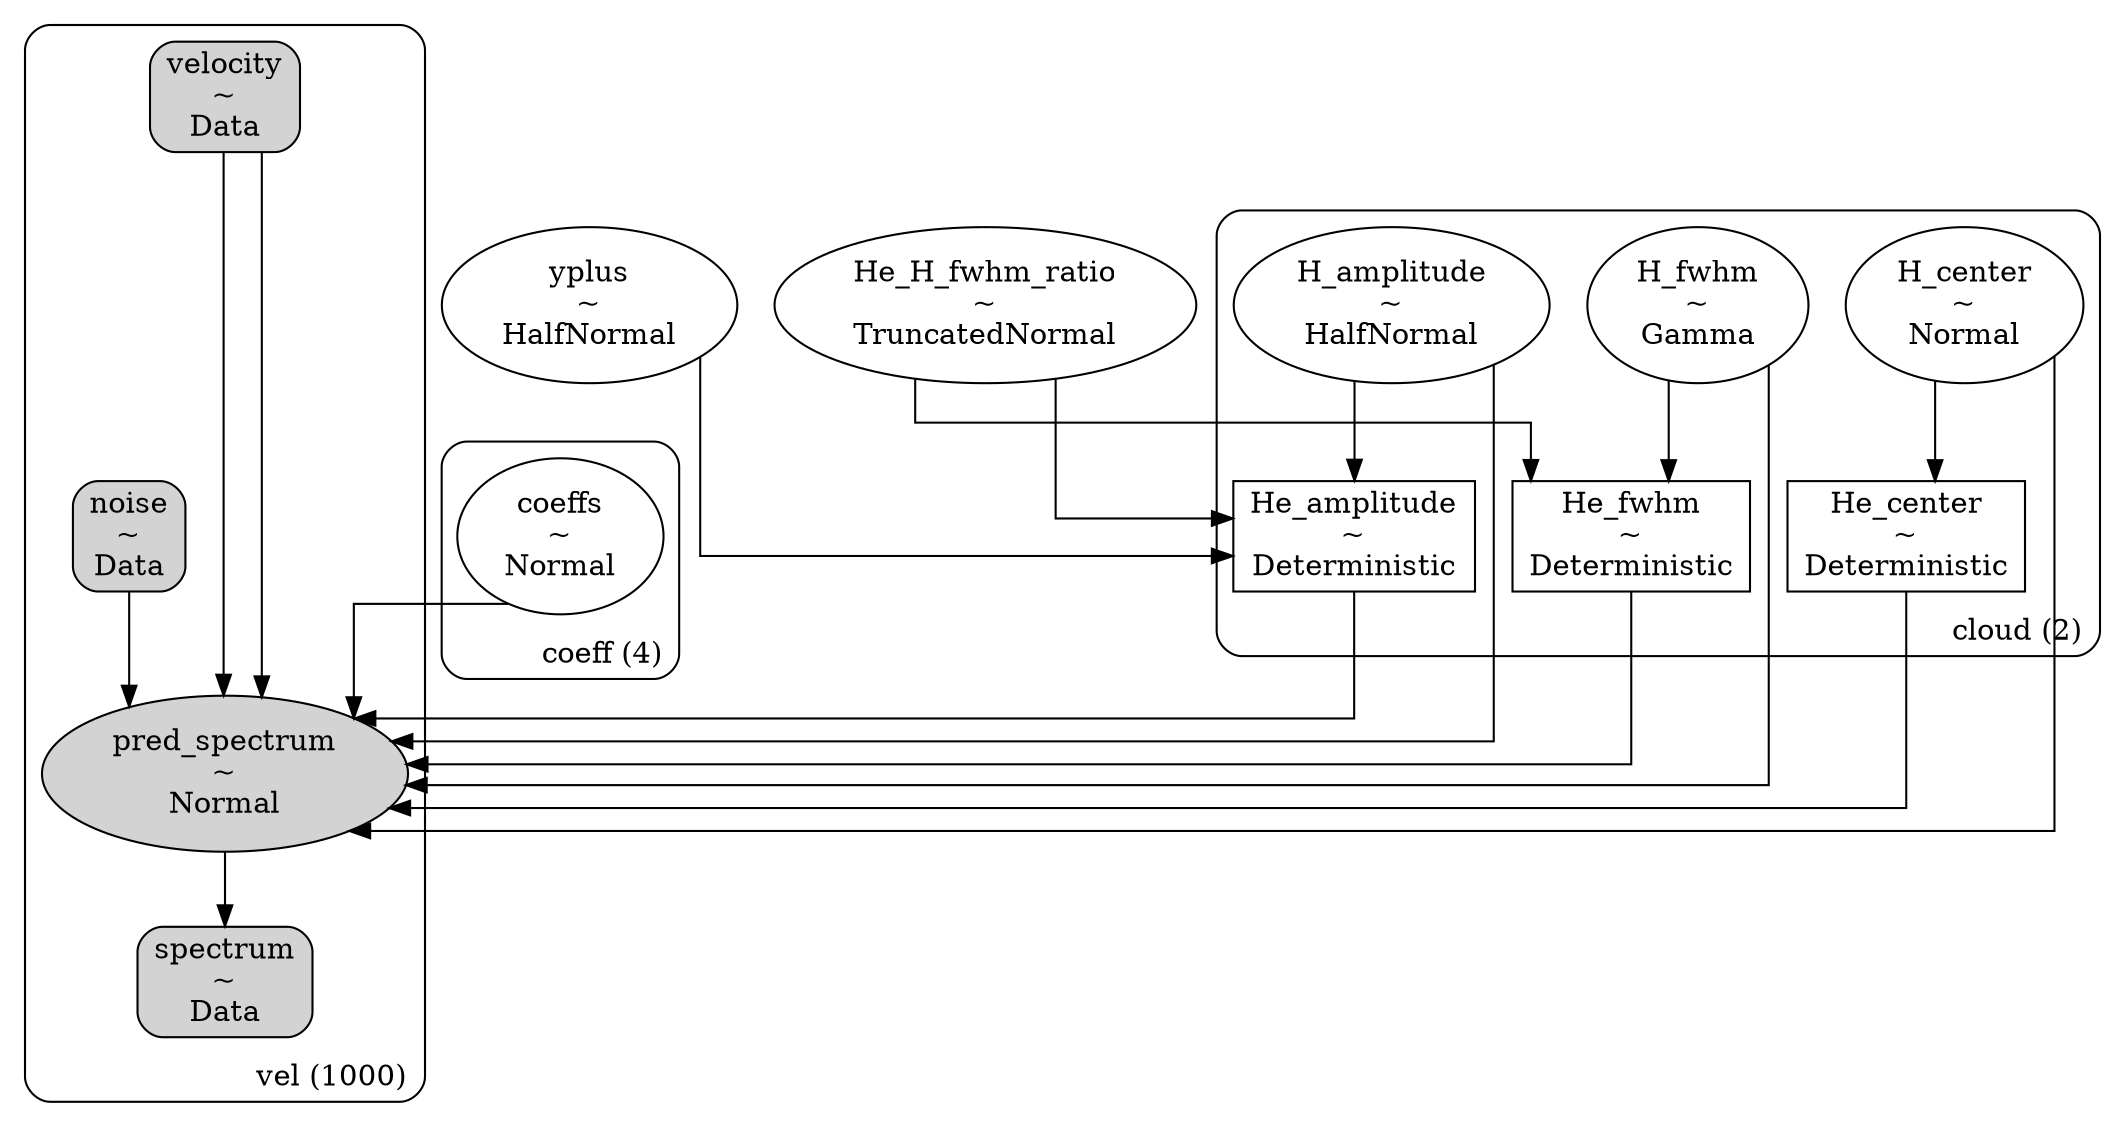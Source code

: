 digraph {
	graph [newrank=false,
		rankdir=TB,
		splines=ortho
	];
	subgraph "clustervel (1000)" {
		graph [label="vel (1000)",
			labeljust=r,
			labelloc=b,
			style=rounded
		];
		spectrum	[label="spectrum
~
Data",
			shape=box,
			style="rounded, filled"];
		noise	[label="noise
~
Data",
			shape=box,
			style="rounded, filled"];
		spectrum	[label="spectrum
~
Data",
			shape=box,
			style="rounded, filled"];
		velocity	[label="velocity
~
Data",
			shape=box,
			style="rounded, filled"];
		pred_spectrum	[label="pred_spectrum
~
Normal",
			shape=ellipse,
			style=filled];
		velocity	[label="velocity
~
Data",
			shape=box,
			style="rounded, filled"];
	}
	subgraph "clustercoeff (4)" {
		graph [label="coeff (4)",
			labeljust=r,
			labelloc=b,
			style=rounded
		];
		coeffs	[label="coeffs
~
Normal",
			shape=ellipse];
	}
	subgraph "clustercloud (2)" {
		graph [label="cloud (2)",
			labeljust=r,
			labelloc=b,
			style=rounded
		];
		H_center	[label="H_center
~
Normal",
			shape=ellipse];
		H_amplitude	[label="H_amplitude
~
HalfNormal",
			shape=ellipse];
		He_center	[label="He_center
~
Deterministic",
			shape=box];
		H_fwhm	[label="H_fwhm
~
Gamma",
			shape=ellipse];
		He_amplitude	[label="He_amplitude
~
Deterministic",
			shape=box];
		He_fwhm	[label="He_fwhm
~
Deterministic",
			shape=box];
	}
	noise -> pred_spectrum	[minlen=1];
	velocity -> pred_spectrum	[minlen=2];
	pred_spectrum -> spectrum	[minlen=1];
	velocity -> pred_spectrum	[minlen=3];
	coeffs -> pred_spectrum	[minlen=1];
	H_center -> pred_spectrum;
	H_center -> He_center;
	H_amplitude -> pred_spectrum;
	H_amplitude -> He_amplitude;
	He_center -> pred_spectrum;
	H_fwhm -> pred_spectrum;
	H_fwhm -> He_fwhm;
	He_amplitude -> pred_spectrum;
	He_fwhm -> pred_spectrum;
	yplus	[label="yplus
~
HalfNormal",
		shape=ellipse];
	yplus -> He_amplitude	[minlen=1];
	He_H_fwhm_ratio	[label="He_H_fwhm_ratio
~
TruncatedNormal",
		shape=ellipse];
	He_H_fwhm_ratio -> He_amplitude;
	He_H_fwhm_ratio -> He_fwhm;
}